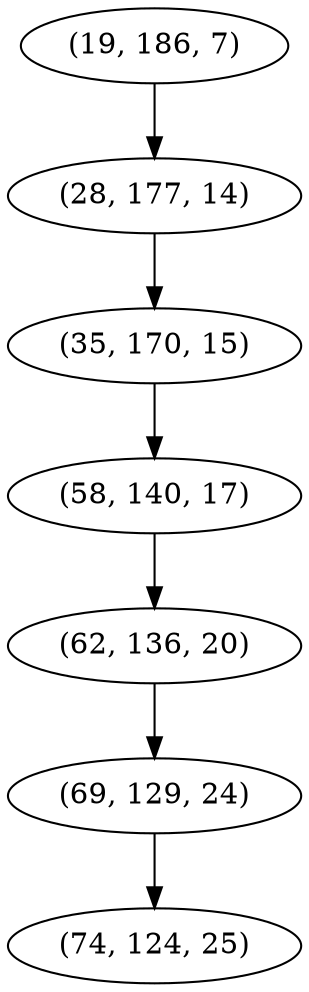 digraph tree {
    "(19, 186, 7)";
    "(28, 177, 14)";
    "(35, 170, 15)";
    "(58, 140, 17)";
    "(62, 136, 20)";
    "(69, 129, 24)";
    "(74, 124, 25)";
    "(19, 186, 7)" -> "(28, 177, 14)";
    "(28, 177, 14)" -> "(35, 170, 15)";
    "(35, 170, 15)" -> "(58, 140, 17)";
    "(58, 140, 17)" -> "(62, 136, 20)";
    "(62, 136, 20)" -> "(69, 129, 24)";
    "(69, 129, 24)" -> "(74, 124, 25)";
}
